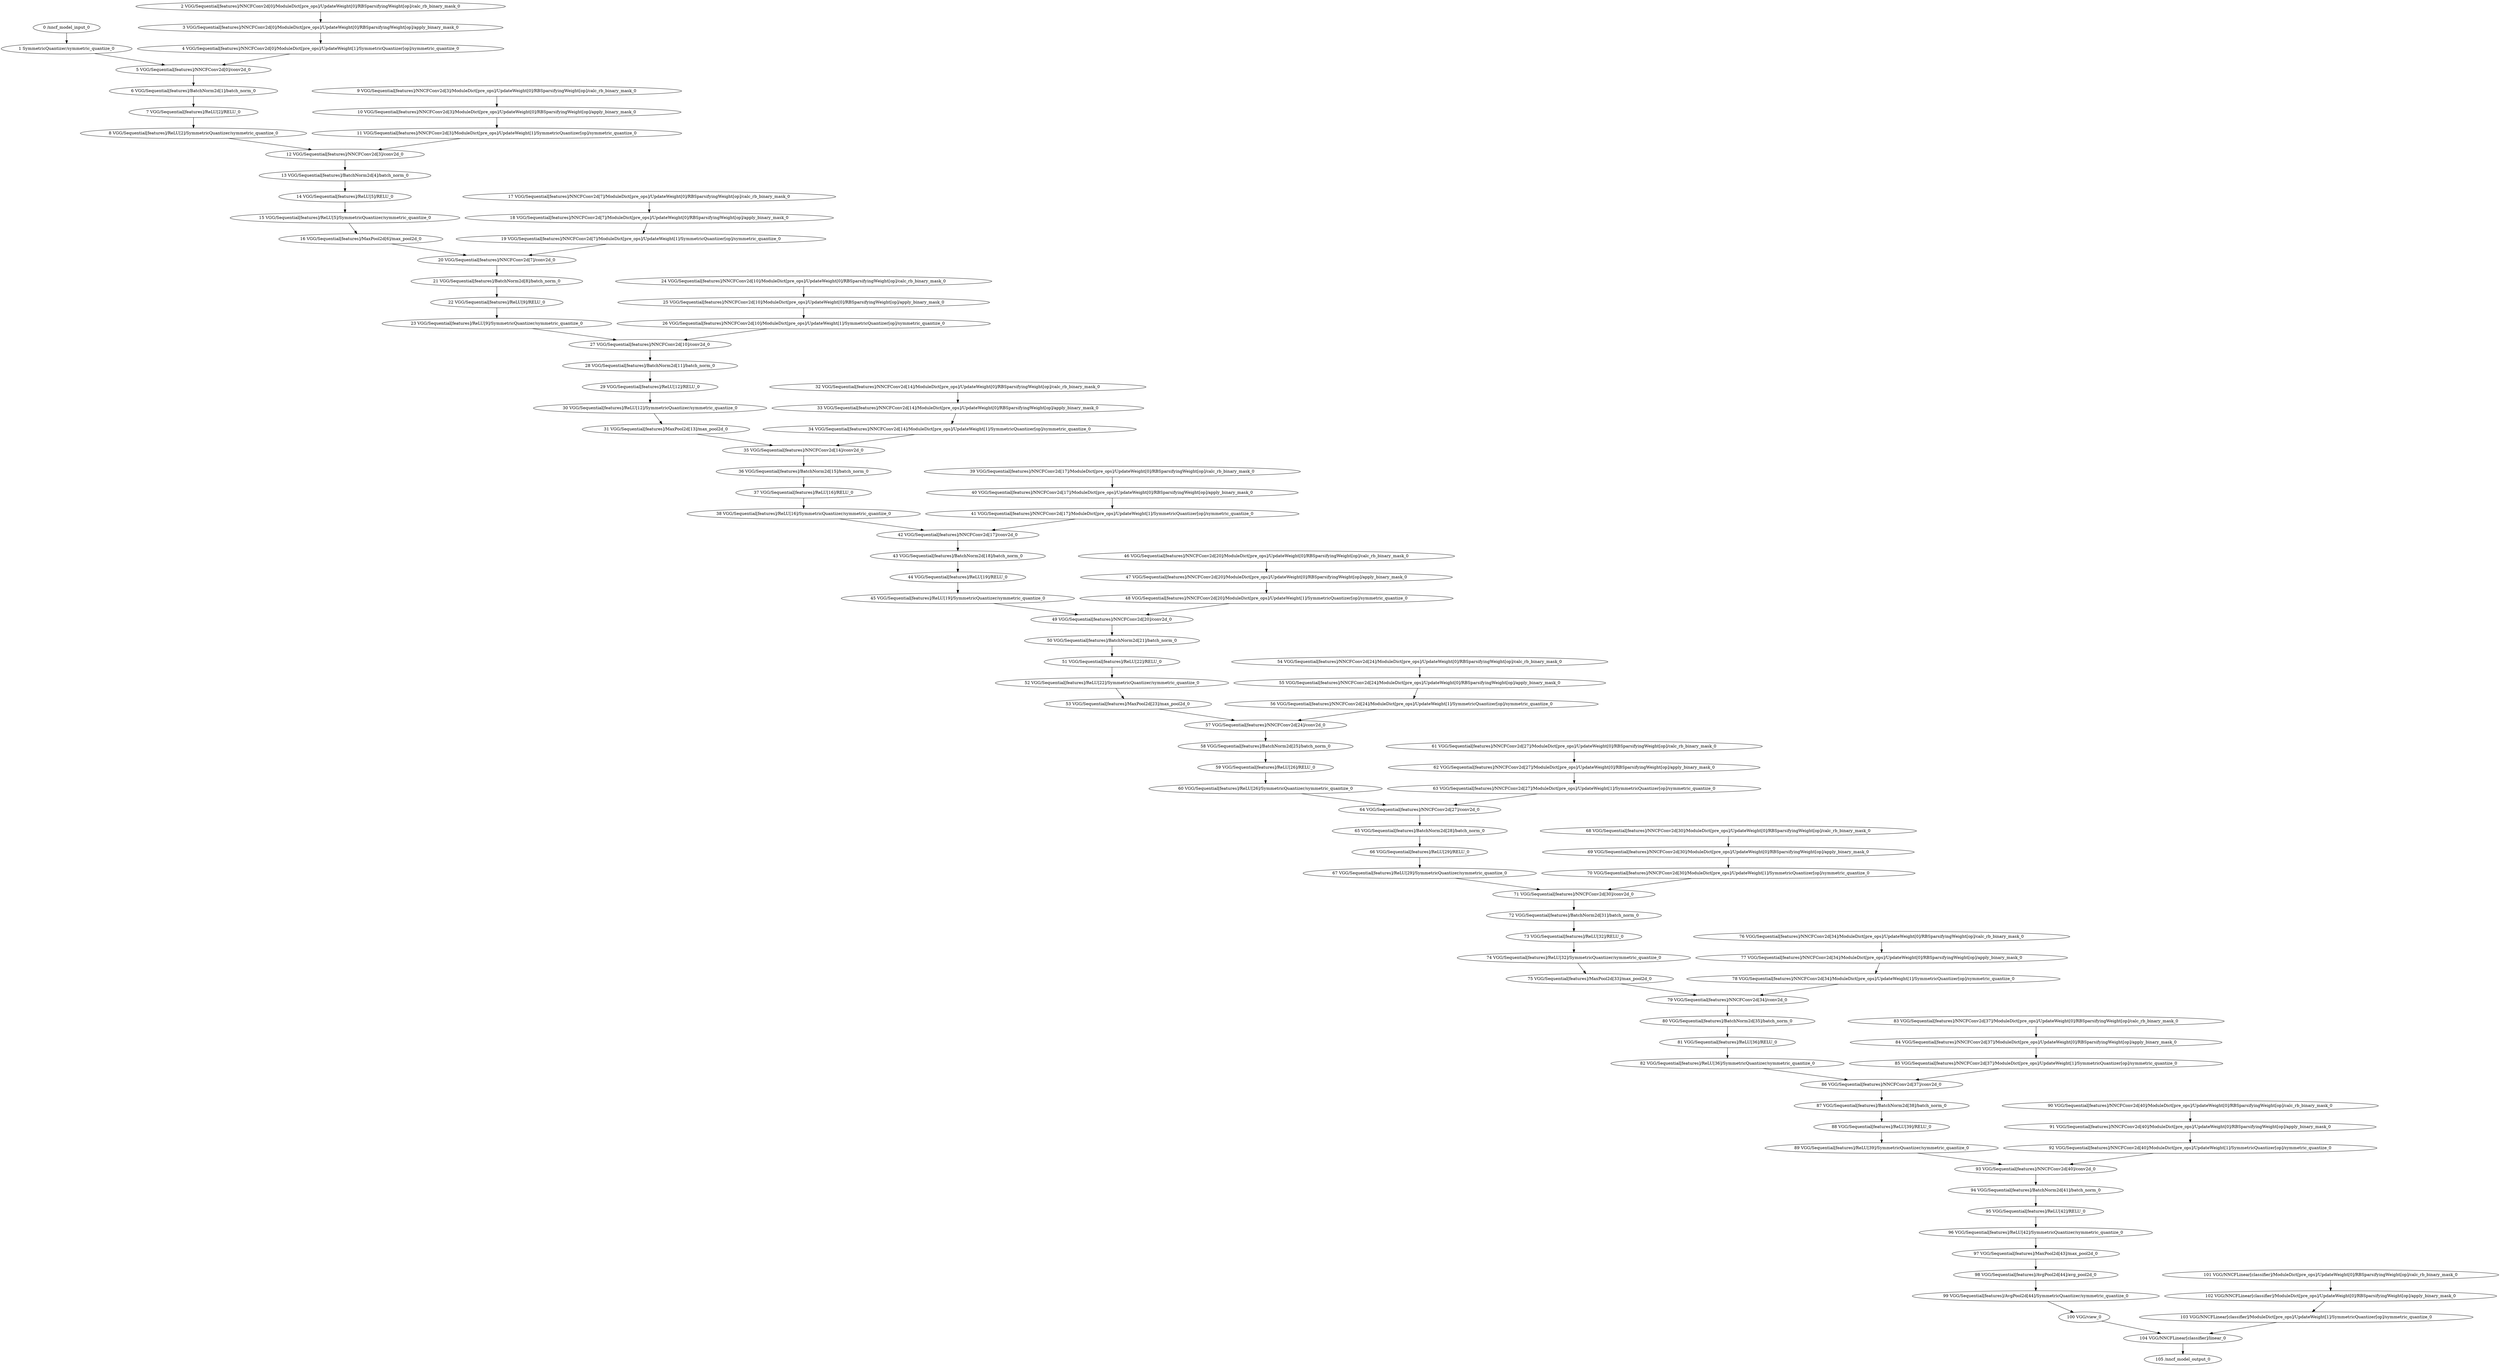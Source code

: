 strict digraph  {
"0 /nncf_model_input_0" [id=0, type=nncf_model_input];
"1 SymmetricQuantizer/symmetric_quantize_0" [id=1, type=symmetric_quantize];
"2 VGG/Sequential[features]/NNCFConv2d[0]/ModuleDict[pre_ops]/UpdateWeight[0]/RBSparsifyingWeight[op]/calc_rb_binary_mask_0" [id=2, type=calc_rb_binary_mask];
"3 VGG/Sequential[features]/NNCFConv2d[0]/ModuleDict[pre_ops]/UpdateWeight[0]/RBSparsifyingWeight[op]/apply_binary_mask_0" [id=3, type=apply_binary_mask];
"4 VGG/Sequential[features]/NNCFConv2d[0]/ModuleDict[pre_ops]/UpdateWeight[1]/SymmetricQuantizer[op]/symmetric_quantize_0" [id=4, type=symmetric_quantize];
"5 VGG/Sequential[features]/NNCFConv2d[0]/conv2d_0" [id=5, type=conv2d];
"6 VGG/Sequential[features]/BatchNorm2d[1]/batch_norm_0" [id=6, type=batch_norm];
"7 VGG/Sequential[features]/ReLU[2]/RELU_0" [id=7, type=RELU];
"8 VGG/Sequential[features]/ReLU[2]/SymmetricQuantizer/symmetric_quantize_0" [id=8, type=symmetric_quantize];
"9 VGG/Sequential[features]/NNCFConv2d[3]/ModuleDict[pre_ops]/UpdateWeight[0]/RBSparsifyingWeight[op]/calc_rb_binary_mask_0" [id=9, type=calc_rb_binary_mask];
"10 VGG/Sequential[features]/NNCFConv2d[3]/ModuleDict[pre_ops]/UpdateWeight[0]/RBSparsifyingWeight[op]/apply_binary_mask_0" [id=10, type=apply_binary_mask];
"11 VGG/Sequential[features]/NNCFConv2d[3]/ModuleDict[pre_ops]/UpdateWeight[1]/SymmetricQuantizer[op]/symmetric_quantize_0" [id=11, type=symmetric_quantize];
"12 VGG/Sequential[features]/NNCFConv2d[3]/conv2d_0" [id=12, type=conv2d];
"13 VGG/Sequential[features]/BatchNorm2d[4]/batch_norm_0" [id=13, type=batch_norm];
"14 VGG/Sequential[features]/ReLU[5]/RELU_0" [id=14, type=RELU];
"15 VGG/Sequential[features]/ReLU[5]/SymmetricQuantizer/symmetric_quantize_0" [id=15, type=symmetric_quantize];
"16 VGG/Sequential[features]/MaxPool2d[6]/max_pool2d_0" [id=16, type=max_pool2d];
"17 VGG/Sequential[features]/NNCFConv2d[7]/ModuleDict[pre_ops]/UpdateWeight[0]/RBSparsifyingWeight[op]/calc_rb_binary_mask_0" [id=17, type=calc_rb_binary_mask];
"18 VGG/Sequential[features]/NNCFConv2d[7]/ModuleDict[pre_ops]/UpdateWeight[0]/RBSparsifyingWeight[op]/apply_binary_mask_0" [id=18, type=apply_binary_mask];
"19 VGG/Sequential[features]/NNCFConv2d[7]/ModuleDict[pre_ops]/UpdateWeight[1]/SymmetricQuantizer[op]/symmetric_quantize_0" [id=19, type=symmetric_quantize];
"20 VGG/Sequential[features]/NNCFConv2d[7]/conv2d_0" [id=20, type=conv2d];
"21 VGG/Sequential[features]/BatchNorm2d[8]/batch_norm_0" [id=21, type=batch_norm];
"22 VGG/Sequential[features]/ReLU[9]/RELU_0" [id=22, type=RELU];
"23 VGG/Sequential[features]/ReLU[9]/SymmetricQuantizer/symmetric_quantize_0" [id=23, type=symmetric_quantize];
"24 VGG/Sequential[features]/NNCFConv2d[10]/ModuleDict[pre_ops]/UpdateWeight[0]/RBSparsifyingWeight[op]/calc_rb_binary_mask_0" [id=24, type=calc_rb_binary_mask];
"25 VGG/Sequential[features]/NNCFConv2d[10]/ModuleDict[pre_ops]/UpdateWeight[0]/RBSparsifyingWeight[op]/apply_binary_mask_0" [id=25, type=apply_binary_mask];
"26 VGG/Sequential[features]/NNCFConv2d[10]/ModuleDict[pre_ops]/UpdateWeight[1]/SymmetricQuantizer[op]/symmetric_quantize_0" [id=26, type=symmetric_quantize];
"27 VGG/Sequential[features]/NNCFConv2d[10]/conv2d_0" [id=27, type=conv2d];
"28 VGG/Sequential[features]/BatchNorm2d[11]/batch_norm_0" [id=28, type=batch_norm];
"29 VGG/Sequential[features]/ReLU[12]/RELU_0" [id=29, type=RELU];
"30 VGG/Sequential[features]/ReLU[12]/SymmetricQuantizer/symmetric_quantize_0" [id=30, type=symmetric_quantize];
"31 VGG/Sequential[features]/MaxPool2d[13]/max_pool2d_0" [id=31, type=max_pool2d];
"32 VGG/Sequential[features]/NNCFConv2d[14]/ModuleDict[pre_ops]/UpdateWeight[0]/RBSparsifyingWeight[op]/calc_rb_binary_mask_0" [id=32, type=calc_rb_binary_mask];
"33 VGG/Sequential[features]/NNCFConv2d[14]/ModuleDict[pre_ops]/UpdateWeight[0]/RBSparsifyingWeight[op]/apply_binary_mask_0" [id=33, type=apply_binary_mask];
"34 VGG/Sequential[features]/NNCFConv2d[14]/ModuleDict[pre_ops]/UpdateWeight[1]/SymmetricQuantizer[op]/symmetric_quantize_0" [id=34, type=symmetric_quantize];
"35 VGG/Sequential[features]/NNCFConv2d[14]/conv2d_0" [id=35, type=conv2d];
"36 VGG/Sequential[features]/BatchNorm2d[15]/batch_norm_0" [id=36, type=batch_norm];
"37 VGG/Sequential[features]/ReLU[16]/RELU_0" [id=37, type=RELU];
"38 VGG/Sequential[features]/ReLU[16]/SymmetricQuantizer/symmetric_quantize_0" [id=38, type=symmetric_quantize];
"39 VGG/Sequential[features]/NNCFConv2d[17]/ModuleDict[pre_ops]/UpdateWeight[0]/RBSparsifyingWeight[op]/calc_rb_binary_mask_0" [id=39, type=calc_rb_binary_mask];
"40 VGG/Sequential[features]/NNCFConv2d[17]/ModuleDict[pre_ops]/UpdateWeight[0]/RBSparsifyingWeight[op]/apply_binary_mask_0" [id=40, type=apply_binary_mask];
"41 VGG/Sequential[features]/NNCFConv2d[17]/ModuleDict[pre_ops]/UpdateWeight[1]/SymmetricQuantizer[op]/symmetric_quantize_0" [id=41, type=symmetric_quantize];
"42 VGG/Sequential[features]/NNCFConv2d[17]/conv2d_0" [id=42, type=conv2d];
"43 VGG/Sequential[features]/BatchNorm2d[18]/batch_norm_0" [id=43, type=batch_norm];
"44 VGG/Sequential[features]/ReLU[19]/RELU_0" [id=44, type=RELU];
"45 VGG/Sequential[features]/ReLU[19]/SymmetricQuantizer/symmetric_quantize_0" [id=45, type=symmetric_quantize];
"46 VGG/Sequential[features]/NNCFConv2d[20]/ModuleDict[pre_ops]/UpdateWeight[0]/RBSparsifyingWeight[op]/calc_rb_binary_mask_0" [id=46, type=calc_rb_binary_mask];
"47 VGG/Sequential[features]/NNCFConv2d[20]/ModuleDict[pre_ops]/UpdateWeight[0]/RBSparsifyingWeight[op]/apply_binary_mask_0" [id=47, type=apply_binary_mask];
"48 VGG/Sequential[features]/NNCFConv2d[20]/ModuleDict[pre_ops]/UpdateWeight[1]/SymmetricQuantizer[op]/symmetric_quantize_0" [id=48, type=symmetric_quantize];
"49 VGG/Sequential[features]/NNCFConv2d[20]/conv2d_0" [id=49, type=conv2d];
"50 VGG/Sequential[features]/BatchNorm2d[21]/batch_norm_0" [id=50, type=batch_norm];
"51 VGG/Sequential[features]/ReLU[22]/RELU_0" [id=51, type=RELU];
"52 VGG/Sequential[features]/ReLU[22]/SymmetricQuantizer/symmetric_quantize_0" [id=52, type=symmetric_quantize];
"53 VGG/Sequential[features]/MaxPool2d[23]/max_pool2d_0" [id=53, type=max_pool2d];
"54 VGG/Sequential[features]/NNCFConv2d[24]/ModuleDict[pre_ops]/UpdateWeight[0]/RBSparsifyingWeight[op]/calc_rb_binary_mask_0" [id=54, type=calc_rb_binary_mask];
"55 VGG/Sequential[features]/NNCFConv2d[24]/ModuleDict[pre_ops]/UpdateWeight[0]/RBSparsifyingWeight[op]/apply_binary_mask_0" [id=55, type=apply_binary_mask];
"56 VGG/Sequential[features]/NNCFConv2d[24]/ModuleDict[pre_ops]/UpdateWeight[1]/SymmetricQuantizer[op]/symmetric_quantize_0" [id=56, type=symmetric_quantize];
"57 VGG/Sequential[features]/NNCFConv2d[24]/conv2d_0" [id=57, type=conv2d];
"58 VGG/Sequential[features]/BatchNorm2d[25]/batch_norm_0" [id=58, type=batch_norm];
"59 VGG/Sequential[features]/ReLU[26]/RELU_0" [id=59, type=RELU];
"60 VGG/Sequential[features]/ReLU[26]/SymmetricQuantizer/symmetric_quantize_0" [id=60, type=symmetric_quantize];
"61 VGG/Sequential[features]/NNCFConv2d[27]/ModuleDict[pre_ops]/UpdateWeight[0]/RBSparsifyingWeight[op]/calc_rb_binary_mask_0" [id=61, type=calc_rb_binary_mask];
"62 VGG/Sequential[features]/NNCFConv2d[27]/ModuleDict[pre_ops]/UpdateWeight[0]/RBSparsifyingWeight[op]/apply_binary_mask_0" [id=62, type=apply_binary_mask];
"63 VGG/Sequential[features]/NNCFConv2d[27]/ModuleDict[pre_ops]/UpdateWeight[1]/SymmetricQuantizer[op]/symmetric_quantize_0" [id=63, type=symmetric_quantize];
"64 VGG/Sequential[features]/NNCFConv2d[27]/conv2d_0" [id=64, type=conv2d];
"65 VGG/Sequential[features]/BatchNorm2d[28]/batch_norm_0" [id=65, type=batch_norm];
"66 VGG/Sequential[features]/ReLU[29]/RELU_0" [id=66, type=RELU];
"67 VGG/Sequential[features]/ReLU[29]/SymmetricQuantizer/symmetric_quantize_0" [id=67, type=symmetric_quantize];
"68 VGG/Sequential[features]/NNCFConv2d[30]/ModuleDict[pre_ops]/UpdateWeight[0]/RBSparsifyingWeight[op]/calc_rb_binary_mask_0" [id=68, type=calc_rb_binary_mask];
"69 VGG/Sequential[features]/NNCFConv2d[30]/ModuleDict[pre_ops]/UpdateWeight[0]/RBSparsifyingWeight[op]/apply_binary_mask_0" [id=69, type=apply_binary_mask];
"70 VGG/Sequential[features]/NNCFConv2d[30]/ModuleDict[pre_ops]/UpdateWeight[1]/SymmetricQuantizer[op]/symmetric_quantize_0" [id=70, type=symmetric_quantize];
"71 VGG/Sequential[features]/NNCFConv2d[30]/conv2d_0" [id=71, type=conv2d];
"72 VGG/Sequential[features]/BatchNorm2d[31]/batch_norm_0" [id=72, type=batch_norm];
"73 VGG/Sequential[features]/ReLU[32]/RELU_0" [id=73, type=RELU];
"74 VGG/Sequential[features]/ReLU[32]/SymmetricQuantizer/symmetric_quantize_0" [id=74, type=symmetric_quantize];
"75 VGG/Sequential[features]/MaxPool2d[33]/max_pool2d_0" [id=75, type=max_pool2d];
"76 VGG/Sequential[features]/NNCFConv2d[34]/ModuleDict[pre_ops]/UpdateWeight[0]/RBSparsifyingWeight[op]/calc_rb_binary_mask_0" [id=76, type=calc_rb_binary_mask];
"77 VGG/Sequential[features]/NNCFConv2d[34]/ModuleDict[pre_ops]/UpdateWeight[0]/RBSparsifyingWeight[op]/apply_binary_mask_0" [id=77, type=apply_binary_mask];
"78 VGG/Sequential[features]/NNCFConv2d[34]/ModuleDict[pre_ops]/UpdateWeight[1]/SymmetricQuantizer[op]/symmetric_quantize_0" [id=78, type=symmetric_quantize];
"79 VGG/Sequential[features]/NNCFConv2d[34]/conv2d_0" [id=79, type=conv2d];
"80 VGG/Sequential[features]/BatchNorm2d[35]/batch_norm_0" [id=80, type=batch_norm];
"81 VGG/Sequential[features]/ReLU[36]/RELU_0" [id=81, type=RELU];
"82 VGG/Sequential[features]/ReLU[36]/SymmetricQuantizer/symmetric_quantize_0" [id=82, type=symmetric_quantize];
"83 VGG/Sequential[features]/NNCFConv2d[37]/ModuleDict[pre_ops]/UpdateWeight[0]/RBSparsifyingWeight[op]/calc_rb_binary_mask_0" [id=83, type=calc_rb_binary_mask];
"84 VGG/Sequential[features]/NNCFConv2d[37]/ModuleDict[pre_ops]/UpdateWeight[0]/RBSparsifyingWeight[op]/apply_binary_mask_0" [id=84, type=apply_binary_mask];
"85 VGG/Sequential[features]/NNCFConv2d[37]/ModuleDict[pre_ops]/UpdateWeight[1]/SymmetricQuantizer[op]/symmetric_quantize_0" [id=85, type=symmetric_quantize];
"86 VGG/Sequential[features]/NNCFConv2d[37]/conv2d_0" [id=86, type=conv2d];
"87 VGG/Sequential[features]/BatchNorm2d[38]/batch_norm_0" [id=87, type=batch_norm];
"88 VGG/Sequential[features]/ReLU[39]/RELU_0" [id=88, type=RELU];
"89 VGG/Sequential[features]/ReLU[39]/SymmetricQuantizer/symmetric_quantize_0" [id=89, type=symmetric_quantize];
"90 VGG/Sequential[features]/NNCFConv2d[40]/ModuleDict[pre_ops]/UpdateWeight[0]/RBSparsifyingWeight[op]/calc_rb_binary_mask_0" [id=90, type=calc_rb_binary_mask];
"91 VGG/Sequential[features]/NNCFConv2d[40]/ModuleDict[pre_ops]/UpdateWeight[0]/RBSparsifyingWeight[op]/apply_binary_mask_0" [id=91, type=apply_binary_mask];
"92 VGG/Sequential[features]/NNCFConv2d[40]/ModuleDict[pre_ops]/UpdateWeight[1]/SymmetricQuantizer[op]/symmetric_quantize_0" [id=92, type=symmetric_quantize];
"93 VGG/Sequential[features]/NNCFConv2d[40]/conv2d_0" [id=93, type=conv2d];
"94 VGG/Sequential[features]/BatchNorm2d[41]/batch_norm_0" [id=94, type=batch_norm];
"95 VGG/Sequential[features]/ReLU[42]/RELU_0" [id=95, type=RELU];
"96 VGG/Sequential[features]/ReLU[42]/SymmetricQuantizer/symmetric_quantize_0" [id=96, type=symmetric_quantize];
"97 VGG/Sequential[features]/MaxPool2d[43]/max_pool2d_0" [id=97, type=max_pool2d];
"98 VGG/Sequential[features]/AvgPool2d[44]/avg_pool2d_0" [id=98, type=avg_pool2d];
"99 VGG/Sequential[features]/AvgPool2d[44]/SymmetricQuantizer/symmetric_quantize_0" [id=99, type=symmetric_quantize];
"100 VGG/view_0" [id=100, type=view];
"101 VGG/NNCFLinear[classifier]/ModuleDict[pre_ops]/UpdateWeight[0]/RBSparsifyingWeight[op]/calc_rb_binary_mask_0" [id=101, type=calc_rb_binary_mask];
"102 VGG/NNCFLinear[classifier]/ModuleDict[pre_ops]/UpdateWeight[0]/RBSparsifyingWeight[op]/apply_binary_mask_0" [id=102, type=apply_binary_mask];
"103 VGG/NNCFLinear[classifier]/ModuleDict[pre_ops]/UpdateWeight[1]/SymmetricQuantizer[op]/symmetric_quantize_0" [id=103, type=symmetric_quantize];
"104 VGG/NNCFLinear[classifier]/linear_0" [id=104, type=linear];
"105 /nncf_model_output_0" [id=105, type=nncf_model_output];
"0 /nncf_model_input_0" -> "1 SymmetricQuantizer/symmetric_quantize_0";
"1 SymmetricQuantizer/symmetric_quantize_0" -> "5 VGG/Sequential[features]/NNCFConv2d[0]/conv2d_0";
"2 VGG/Sequential[features]/NNCFConv2d[0]/ModuleDict[pre_ops]/UpdateWeight[0]/RBSparsifyingWeight[op]/calc_rb_binary_mask_0" -> "3 VGG/Sequential[features]/NNCFConv2d[0]/ModuleDict[pre_ops]/UpdateWeight[0]/RBSparsifyingWeight[op]/apply_binary_mask_0";
"3 VGG/Sequential[features]/NNCFConv2d[0]/ModuleDict[pre_ops]/UpdateWeight[0]/RBSparsifyingWeight[op]/apply_binary_mask_0" -> "4 VGG/Sequential[features]/NNCFConv2d[0]/ModuleDict[pre_ops]/UpdateWeight[1]/SymmetricQuantizer[op]/symmetric_quantize_0";
"4 VGG/Sequential[features]/NNCFConv2d[0]/ModuleDict[pre_ops]/UpdateWeight[1]/SymmetricQuantizer[op]/symmetric_quantize_0" -> "5 VGG/Sequential[features]/NNCFConv2d[0]/conv2d_0";
"5 VGG/Sequential[features]/NNCFConv2d[0]/conv2d_0" -> "6 VGG/Sequential[features]/BatchNorm2d[1]/batch_norm_0";
"6 VGG/Sequential[features]/BatchNorm2d[1]/batch_norm_0" -> "7 VGG/Sequential[features]/ReLU[2]/RELU_0";
"7 VGG/Sequential[features]/ReLU[2]/RELU_0" -> "8 VGG/Sequential[features]/ReLU[2]/SymmetricQuantizer/symmetric_quantize_0";
"8 VGG/Sequential[features]/ReLU[2]/SymmetricQuantizer/symmetric_quantize_0" -> "12 VGG/Sequential[features]/NNCFConv2d[3]/conv2d_0";
"9 VGG/Sequential[features]/NNCFConv2d[3]/ModuleDict[pre_ops]/UpdateWeight[0]/RBSparsifyingWeight[op]/calc_rb_binary_mask_0" -> "10 VGG/Sequential[features]/NNCFConv2d[3]/ModuleDict[pre_ops]/UpdateWeight[0]/RBSparsifyingWeight[op]/apply_binary_mask_0";
"10 VGG/Sequential[features]/NNCFConv2d[3]/ModuleDict[pre_ops]/UpdateWeight[0]/RBSparsifyingWeight[op]/apply_binary_mask_0" -> "11 VGG/Sequential[features]/NNCFConv2d[3]/ModuleDict[pre_ops]/UpdateWeight[1]/SymmetricQuantizer[op]/symmetric_quantize_0";
"11 VGG/Sequential[features]/NNCFConv2d[3]/ModuleDict[pre_ops]/UpdateWeight[1]/SymmetricQuantizer[op]/symmetric_quantize_0" -> "12 VGG/Sequential[features]/NNCFConv2d[3]/conv2d_0";
"12 VGG/Sequential[features]/NNCFConv2d[3]/conv2d_0" -> "13 VGG/Sequential[features]/BatchNorm2d[4]/batch_norm_0";
"13 VGG/Sequential[features]/BatchNorm2d[4]/batch_norm_0" -> "14 VGG/Sequential[features]/ReLU[5]/RELU_0";
"14 VGG/Sequential[features]/ReLU[5]/RELU_0" -> "15 VGG/Sequential[features]/ReLU[5]/SymmetricQuantizer/symmetric_quantize_0";
"15 VGG/Sequential[features]/ReLU[5]/SymmetricQuantizer/symmetric_quantize_0" -> "16 VGG/Sequential[features]/MaxPool2d[6]/max_pool2d_0";
"16 VGG/Sequential[features]/MaxPool2d[6]/max_pool2d_0" -> "20 VGG/Sequential[features]/NNCFConv2d[7]/conv2d_0";
"17 VGG/Sequential[features]/NNCFConv2d[7]/ModuleDict[pre_ops]/UpdateWeight[0]/RBSparsifyingWeight[op]/calc_rb_binary_mask_0" -> "18 VGG/Sequential[features]/NNCFConv2d[7]/ModuleDict[pre_ops]/UpdateWeight[0]/RBSparsifyingWeight[op]/apply_binary_mask_0";
"18 VGG/Sequential[features]/NNCFConv2d[7]/ModuleDict[pre_ops]/UpdateWeight[0]/RBSparsifyingWeight[op]/apply_binary_mask_0" -> "19 VGG/Sequential[features]/NNCFConv2d[7]/ModuleDict[pre_ops]/UpdateWeight[1]/SymmetricQuantizer[op]/symmetric_quantize_0";
"19 VGG/Sequential[features]/NNCFConv2d[7]/ModuleDict[pre_ops]/UpdateWeight[1]/SymmetricQuantizer[op]/symmetric_quantize_0" -> "20 VGG/Sequential[features]/NNCFConv2d[7]/conv2d_0";
"20 VGG/Sequential[features]/NNCFConv2d[7]/conv2d_0" -> "21 VGG/Sequential[features]/BatchNorm2d[8]/batch_norm_0";
"21 VGG/Sequential[features]/BatchNorm2d[8]/batch_norm_0" -> "22 VGG/Sequential[features]/ReLU[9]/RELU_0";
"22 VGG/Sequential[features]/ReLU[9]/RELU_0" -> "23 VGG/Sequential[features]/ReLU[9]/SymmetricQuantizer/symmetric_quantize_0";
"23 VGG/Sequential[features]/ReLU[9]/SymmetricQuantizer/symmetric_quantize_0" -> "27 VGG/Sequential[features]/NNCFConv2d[10]/conv2d_0";
"24 VGG/Sequential[features]/NNCFConv2d[10]/ModuleDict[pre_ops]/UpdateWeight[0]/RBSparsifyingWeight[op]/calc_rb_binary_mask_0" -> "25 VGG/Sequential[features]/NNCFConv2d[10]/ModuleDict[pre_ops]/UpdateWeight[0]/RBSparsifyingWeight[op]/apply_binary_mask_0";
"25 VGG/Sequential[features]/NNCFConv2d[10]/ModuleDict[pre_ops]/UpdateWeight[0]/RBSparsifyingWeight[op]/apply_binary_mask_0" -> "26 VGG/Sequential[features]/NNCFConv2d[10]/ModuleDict[pre_ops]/UpdateWeight[1]/SymmetricQuantizer[op]/symmetric_quantize_0";
"26 VGG/Sequential[features]/NNCFConv2d[10]/ModuleDict[pre_ops]/UpdateWeight[1]/SymmetricQuantizer[op]/symmetric_quantize_0" -> "27 VGG/Sequential[features]/NNCFConv2d[10]/conv2d_0";
"27 VGG/Sequential[features]/NNCFConv2d[10]/conv2d_0" -> "28 VGG/Sequential[features]/BatchNorm2d[11]/batch_norm_0";
"28 VGG/Sequential[features]/BatchNorm2d[11]/batch_norm_0" -> "29 VGG/Sequential[features]/ReLU[12]/RELU_0";
"29 VGG/Sequential[features]/ReLU[12]/RELU_0" -> "30 VGG/Sequential[features]/ReLU[12]/SymmetricQuantizer/symmetric_quantize_0";
"30 VGG/Sequential[features]/ReLU[12]/SymmetricQuantizer/symmetric_quantize_0" -> "31 VGG/Sequential[features]/MaxPool2d[13]/max_pool2d_0";
"31 VGG/Sequential[features]/MaxPool2d[13]/max_pool2d_0" -> "35 VGG/Sequential[features]/NNCFConv2d[14]/conv2d_0";
"32 VGG/Sequential[features]/NNCFConv2d[14]/ModuleDict[pre_ops]/UpdateWeight[0]/RBSparsifyingWeight[op]/calc_rb_binary_mask_0" -> "33 VGG/Sequential[features]/NNCFConv2d[14]/ModuleDict[pre_ops]/UpdateWeight[0]/RBSparsifyingWeight[op]/apply_binary_mask_0";
"33 VGG/Sequential[features]/NNCFConv2d[14]/ModuleDict[pre_ops]/UpdateWeight[0]/RBSparsifyingWeight[op]/apply_binary_mask_0" -> "34 VGG/Sequential[features]/NNCFConv2d[14]/ModuleDict[pre_ops]/UpdateWeight[1]/SymmetricQuantizer[op]/symmetric_quantize_0";
"34 VGG/Sequential[features]/NNCFConv2d[14]/ModuleDict[pre_ops]/UpdateWeight[1]/SymmetricQuantizer[op]/symmetric_quantize_0" -> "35 VGG/Sequential[features]/NNCFConv2d[14]/conv2d_0";
"35 VGG/Sequential[features]/NNCFConv2d[14]/conv2d_0" -> "36 VGG/Sequential[features]/BatchNorm2d[15]/batch_norm_0";
"36 VGG/Sequential[features]/BatchNorm2d[15]/batch_norm_0" -> "37 VGG/Sequential[features]/ReLU[16]/RELU_0";
"37 VGG/Sequential[features]/ReLU[16]/RELU_0" -> "38 VGG/Sequential[features]/ReLU[16]/SymmetricQuantizer/symmetric_quantize_0";
"38 VGG/Sequential[features]/ReLU[16]/SymmetricQuantizer/symmetric_quantize_0" -> "42 VGG/Sequential[features]/NNCFConv2d[17]/conv2d_0";
"39 VGG/Sequential[features]/NNCFConv2d[17]/ModuleDict[pre_ops]/UpdateWeight[0]/RBSparsifyingWeight[op]/calc_rb_binary_mask_0" -> "40 VGG/Sequential[features]/NNCFConv2d[17]/ModuleDict[pre_ops]/UpdateWeight[0]/RBSparsifyingWeight[op]/apply_binary_mask_0";
"40 VGG/Sequential[features]/NNCFConv2d[17]/ModuleDict[pre_ops]/UpdateWeight[0]/RBSparsifyingWeight[op]/apply_binary_mask_0" -> "41 VGG/Sequential[features]/NNCFConv2d[17]/ModuleDict[pre_ops]/UpdateWeight[1]/SymmetricQuantizer[op]/symmetric_quantize_0";
"41 VGG/Sequential[features]/NNCFConv2d[17]/ModuleDict[pre_ops]/UpdateWeight[1]/SymmetricQuantizer[op]/symmetric_quantize_0" -> "42 VGG/Sequential[features]/NNCFConv2d[17]/conv2d_0";
"42 VGG/Sequential[features]/NNCFConv2d[17]/conv2d_0" -> "43 VGG/Sequential[features]/BatchNorm2d[18]/batch_norm_0";
"43 VGG/Sequential[features]/BatchNorm2d[18]/batch_norm_0" -> "44 VGG/Sequential[features]/ReLU[19]/RELU_0";
"44 VGG/Sequential[features]/ReLU[19]/RELU_0" -> "45 VGG/Sequential[features]/ReLU[19]/SymmetricQuantizer/symmetric_quantize_0";
"45 VGG/Sequential[features]/ReLU[19]/SymmetricQuantizer/symmetric_quantize_0" -> "49 VGG/Sequential[features]/NNCFConv2d[20]/conv2d_0";
"46 VGG/Sequential[features]/NNCFConv2d[20]/ModuleDict[pre_ops]/UpdateWeight[0]/RBSparsifyingWeight[op]/calc_rb_binary_mask_0" -> "47 VGG/Sequential[features]/NNCFConv2d[20]/ModuleDict[pre_ops]/UpdateWeight[0]/RBSparsifyingWeight[op]/apply_binary_mask_0";
"47 VGG/Sequential[features]/NNCFConv2d[20]/ModuleDict[pre_ops]/UpdateWeight[0]/RBSparsifyingWeight[op]/apply_binary_mask_0" -> "48 VGG/Sequential[features]/NNCFConv2d[20]/ModuleDict[pre_ops]/UpdateWeight[1]/SymmetricQuantizer[op]/symmetric_quantize_0";
"48 VGG/Sequential[features]/NNCFConv2d[20]/ModuleDict[pre_ops]/UpdateWeight[1]/SymmetricQuantizer[op]/symmetric_quantize_0" -> "49 VGG/Sequential[features]/NNCFConv2d[20]/conv2d_0";
"49 VGG/Sequential[features]/NNCFConv2d[20]/conv2d_0" -> "50 VGG/Sequential[features]/BatchNorm2d[21]/batch_norm_0";
"50 VGG/Sequential[features]/BatchNorm2d[21]/batch_norm_0" -> "51 VGG/Sequential[features]/ReLU[22]/RELU_0";
"51 VGG/Sequential[features]/ReLU[22]/RELU_0" -> "52 VGG/Sequential[features]/ReLU[22]/SymmetricQuantizer/symmetric_quantize_0";
"52 VGG/Sequential[features]/ReLU[22]/SymmetricQuantizer/symmetric_quantize_0" -> "53 VGG/Sequential[features]/MaxPool2d[23]/max_pool2d_0";
"53 VGG/Sequential[features]/MaxPool2d[23]/max_pool2d_0" -> "57 VGG/Sequential[features]/NNCFConv2d[24]/conv2d_0";
"54 VGG/Sequential[features]/NNCFConv2d[24]/ModuleDict[pre_ops]/UpdateWeight[0]/RBSparsifyingWeight[op]/calc_rb_binary_mask_0" -> "55 VGG/Sequential[features]/NNCFConv2d[24]/ModuleDict[pre_ops]/UpdateWeight[0]/RBSparsifyingWeight[op]/apply_binary_mask_0";
"55 VGG/Sequential[features]/NNCFConv2d[24]/ModuleDict[pre_ops]/UpdateWeight[0]/RBSparsifyingWeight[op]/apply_binary_mask_0" -> "56 VGG/Sequential[features]/NNCFConv2d[24]/ModuleDict[pre_ops]/UpdateWeight[1]/SymmetricQuantizer[op]/symmetric_quantize_0";
"56 VGG/Sequential[features]/NNCFConv2d[24]/ModuleDict[pre_ops]/UpdateWeight[1]/SymmetricQuantizer[op]/symmetric_quantize_0" -> "57 VGG/Sequential[features]/NNCFConv2d[24]/conv2d_0";
"57 VGG/Sequential[features]/NNCFConv2d[24]/conv2d_0" -> "58 VGG/Sequential[features]/BatchNorm2d[25]/batch_norm_0";
"58 VGG/Sequential[features]/BatchNorm2d[25]/batch_norm_0" -> "59 VGG/Sequential[features]/ReLU[26]/RELU_0";
"59 VGG/Sequential[features]/ReLU[26]/RELU_0" -> "60 VGG/Sequential[features]/ReLU[26]/SymmetricQuantizer/symmetric_quantize_0";
"60 VGG/Sequential[features]/ReLU[26]/SymmetricQuantizer/symmetric_quantize_0" -> "64 VGG/Sequential[features]/NNCFConv2d[27]/conv2d_0";
"61 VGG/Sequential[features]/NNCFConv2d[27]/ModuleDict[pre_ops]/UpdateWeight[0]/RBSparsifyingWeight[op]/calc_rb_binary_mask_0" -> "62 VGG/Sequential[features]/NNCFConv2d[27]/ModuleDict[pre_ops]/UpdateWeight[0]/RBSparsifyingWeight[op]/apply_binary_mask_0";
"62 VGG/Sequential[features]/NNCFConv2d[27]/ModuleDict[pre_ops]/UpdateWeight[0]/RBSparsifyingWeight[op]/apply_binary_mask_0" -> "63 VGG/Sequential[features]/NNCFConv2d[27]/ModuleDict[pre_ops]/UpdateWeight[1]/SymmetricQuantizer[op]/symmetric_quantize_0";
"63 VGG/Sequential[features]/NNCFConv2d[27]/ModuleDict[pre_ops]/UpdateWeight[1]/SymmetricQuantizer[op]/symmetric_quantize_0" -> "64 VGG/Sequential[features]/NNCFConv2d[27]/conv2d_0";
"64 VGG/Sequential[features]/NNCFConv2d[27]/conv2d_0" -> "65 VGG/Sequential[features]/BatchNorm2d[28]/batch_norm_0";
"65 VGG/Sequential[features]/BatchNorm2d[28]/batch_norm_0" -> "66 VGG/Sequential[features]/ReLU[29]/RELU_0";
"66 VGG/Sequential[features]/ReLU[29]/RELU_0" -> "67 VGG/Sequential[features]/ReLU[29]/SymmetricQuantizer/symmetric_quantize_0";
"67 VGG/Sequential[features]/ReLU[29]/SymmetricQuantizer/symmetric_quantize_0" -> "71 VGG/Sequential[features]/NNCFConv2d[30]/conv2d_0";
"68 VGG/Sequential[features]/NNCFConv2d[30]/ModuleDict[pre_ops]/UpdateWeight[0]/RBSparsifyingWeight[op]/calc_rb_binary_mask_0" -> "69 VGG/Sequential[features]/NNCFConv2d[30]/ModuleDict[pre_ops]/UpdateWeight[0]/RBSparsifyingWeight[op]/apply_binary_mask_0";
"69 VGG/Sequential[features]/NNCFConv2d[30]/ModuleDict[pre_ops]/UpdateWeight[0]/RBSparsifyingWeight[op]/apply_binary_mask_0" -> "70 VGG/Sequential[features]/NNCFConv2d[30]/ModuleDict[pre_ops]/UpdateWeight[1]/SymmetricQuantizer[op]/symmetric_quantize_0";
"70 VGG/Sequential[features]/NNCFConv2d[30]/ModuleDict[pre_ops]/UpdateWeight[1]/SymmetricQuantizer[op]/symmetric_quantize_0" -> "71 VGG/Sequential[features]/NNCFConv2d[30]/conv2d_0";
"71 VGG/Sequential[features]/NNCFConv2d[30]/conv2d_0" -> "72 VGG/Sequential[features]/BatchNorm2d[31]/batch_norm_0";
"72 VGG/Sequential[features]/BatchNorm2d[31]/batch_norm_0" -> "73 VGG/Sequential[features]/ReLU[32]/RELU_0";
"73 VGG/Sequential[features]/ReLU[32]/RELU_0" -> "74 VGG/Sequential[features]/ReLU[32]/SymmetricQuantizer/symmetric_quantize_0";
"74 VGG/Sequential[features]/ReLU[32]/SymmetricQuantizer/symmetric_quantize_0" -> "75 VGG/Sequential[features]/MaxPool2d[33]/max_pool2d_0";
"75 VGG/Sequential[features]/MaxPool2d[33]/max_pool2d_0" -> "79 VGG/Sequential[features]/NNCFConv2d[34]/conv2d_0";
"76 VGG/Sequential[features]/NNCFConv2d[34]/ModuleDict[pre_ops]/UpdateWeight[0]/RBSparsifyingWeight[op]/calc_rb_binary_mask_0" -> "77 VGG/Sequential[features]/NNCFConv2d[34]/ModuleDict[pre_ops]/UpdateWeight[0]/RBSparsifyingWeight[op]/apply_binary_mask_0";
"77 VGG/Sequential[features]/NNCFConv2d[34]/ModuleDict[pre_ops]/UpdateWeight[0]/RBSparsifyingWeight[op]/apply_binary_mask_0" -> "78 VGG/Sequential[features]/NNCFConv2d[34]/ModuleDict[pre_ops]/UpdateWeight[1]/SymmetricQuantizer[op]/symmetric_quantize_0";
"78 VGG/Sequential[features]/NNCFConv2d[34]/ModuleDict[pre_ops]/UpdateWeight[1]/SymmetricQuantizer[op]/symmetric_quantize_0" -> "79 VGG/Sequential[features]/NNCFConv2d[34]/conv2d_0";
"79 VGG/Sequential[features]/NNCFConv2d[34]/conv2d_0" -> "80 VGG/Sequential[features]/BatchNorm2d[35]/batch_norm_0";
"80 VGG/Sequential[features]/BatchNorm2d[35]/batch_norm_0" -> "81 VGG/Sequential[features]/ReLU[36]/RELU_0";
"81 VGG/Sequential[features]/ReLU[36]/RELU_0" -> "82 VGG/Sequential[features]/ReLU[36]/SymmetricQuantizer/symmetric_quantize_0";
"82 VGG/Sequential[features]/ReLU[36]/SymmetricQuantizer/symmetric_quantize_0" -> "86 VGG/Sequential[features]/NNCFConv2d[37]/conv2d_0";
"83 VGG/Sequential[features]/NNCFConv2d[37]/ModuleDict[pre_ops]/UpdateWeight[0]/RBSparsifyingWeight[op]/calc_rb_binary_mask_0" -> "84 VGG/Sequential[features]/NNCFConv2d[37]/ModuleDict[pre_ops]/UpdateWeight[0]/RBSparsifyingWeight[op]/apply_binary_mask_0";
"84 VGG/Sequential[features]/NNCFConv2d[37]/ModuleDict[pre_ops]/UpdateWeight[0]/RBSparsifyingWeight[op]/apply_binary_mask_0" -> "85 VGG/Sequential[features]/NNCFConv2d[37]/ModuleDict[pre_ops]/UpdateWeight[1]/SymmetricQuantizer[op]/symmetric_quantize_0";
"85 VGG/Sequential[features]/NNCFConv2d[37]/ModuleDict[pre_ops]/UpdateWeight[1]/SymmetricQuantizer[op]/symmetric_quantize_0" -> "86 VGG/Sequential[features]/NNCFConv2d[37]/conv2d_0";
"86 VGG/Sequential[features]/NNCFConv2d[37]/conv2d_0" -> "87 VGG/Sequential[features]/BatchNorm2d[38]/batch_norm_0";
"87 VGG/Sequential[features]/BatchNorm2d[38]/batch_norm_0" -> "88 VGG/Sequential[features]/ReLU[39]/RELU_0";
"88 VGG/Sequential[features]/ReLU[39]/RELU_0" -> "89 VGG/Sequential[features]/ReLU[39]/SymmetricQuantizer/symmetric_quantize_0";
"89 VGG/Sequential[features]/ReLU[39]/SymmetricQuantizer/symmetric_quantize_0" -> "93 VGG/Sequential[features]/NNCFConv2d[40]/conv2d_0";
"90 VGG/Sequential[features]/NNCFConv2d[40]/ModuleDict[pre_ops]/UpdateWeight[0]/RBSparsifyingWeight[op]/calc_rb_binary_mask_0" -> "91 VGG/Sequential[features]/NNCFConv2d[40]/ModuleDict[pre_ops]/UpdateWeight[0]/RBSparsifyingWeight[op]/apply_binary_mask_0";
"91 VGG/Sequential[features]/NNCFConv2d[40]/ModuleDict[pre_ops]/UpdateWeight[0]/RBSparsifyingWeight[op]/apply_binary_mask_0" -> "92 VGG/Sequential[features]/NNCFConv2d[40]/ModuleDict[pre_ops]/UpdateWeight[1]/SymmetricQuantizer[op]/symmetric_quantize_0";
"92 VGG/Sequential[features]/NNCFConv2d[40]/ModuleDict[pre_ops]/UpdateWeight[1]/SymmetricQuantizer[op]/symmetric_quantize_0" -> "93 VGG/Sequential[features]/NNCFConv2d[40]/conv2d_0";
"93 VGG/Sequential[features]/NNCFConv2d[40]/conv2d_0" -> "94 VGG/Sequential[features]/BatchNorm2d[41]/batch_norm_0";
"94 VGG/Sequential[features]/BatchNorm2d[41]/batch_norm_0" -> "95 VGG/Sequential[features]/ReLU[42]/RELU_0";
"95 VGG/Sequential[features]/ReLU[42]/RELU_0" -> "96 VGG/Sequential[features]/ReLU[42]/SymmetricQuantizer/symmetric_quantize_0";
"96 VGG/Sequential[features]/ReLU[42]/SymmetricQuantizer/symmetric_quantize_0" -> "97 VGG/Sequential[features]/MaxPool2d[43]/max_pool2d_0";
"97 VGG/Sequential[features]/MaxPool2d[43]/max_pool2d_0" -> "98 VGG/Sequential[features]/AvgPool2d[44]/avg_pool2d_0";
"98 VGG/Sequential[features]/AvgPool2d[44]/avg_pool2d_0" -> "99 VGG/Sequential[features]/AvgPool2d[44]/SymmetricQuantizer/symmetric_quantize_0";
"99 VGG/Sequential[features]/AvgPool2d[44]/SymmetricQuantizer/symmetric_quantize_0" -> "100 VGG/view_0";
"100 VGG/view_0" -> "104 VGG/NNCFLinear[classifier]/linear_0";
"101 VGG/NNCFLinear[classifier]/ModuleDict[pre_ops]/UpdateWeight[0]/RBSparsifyingWeight[op]/calc_rb_binary_mask_0" -> "102 VGG/NNCFLinear[classifier]/ModuleDict[pre_ops]/UpdateWeight[0]/RBSparsifyingWeight[op]/apply_binary_mask_0";
"102 VGG/NNCFLinear[classifier]/ModuleDict[pre_ops]/UpdateWeight[0]/RBSparsifyingWeight[op]/apply_binary_mask_0" -> "103 VGG/NNCFLinear[classifier]/ModuleDict[pre_ops]/UpdateWeight[1]/SymmetricQuantizer[op]/symmetric_quantize_0";
"103 VGG/NNCFLinear[classifier]/ModuleDict[pre_ops]/UpdateWeight[1]/SymmetricQuantizer[op]/symmetric_quantize_0" -> "104 VGG/NNCFLinear[classifier]/linear_0";
"104 VGG/NNCFLinear[classifier]/linear_0" -> "105 /nncf_model_output_0";
}
